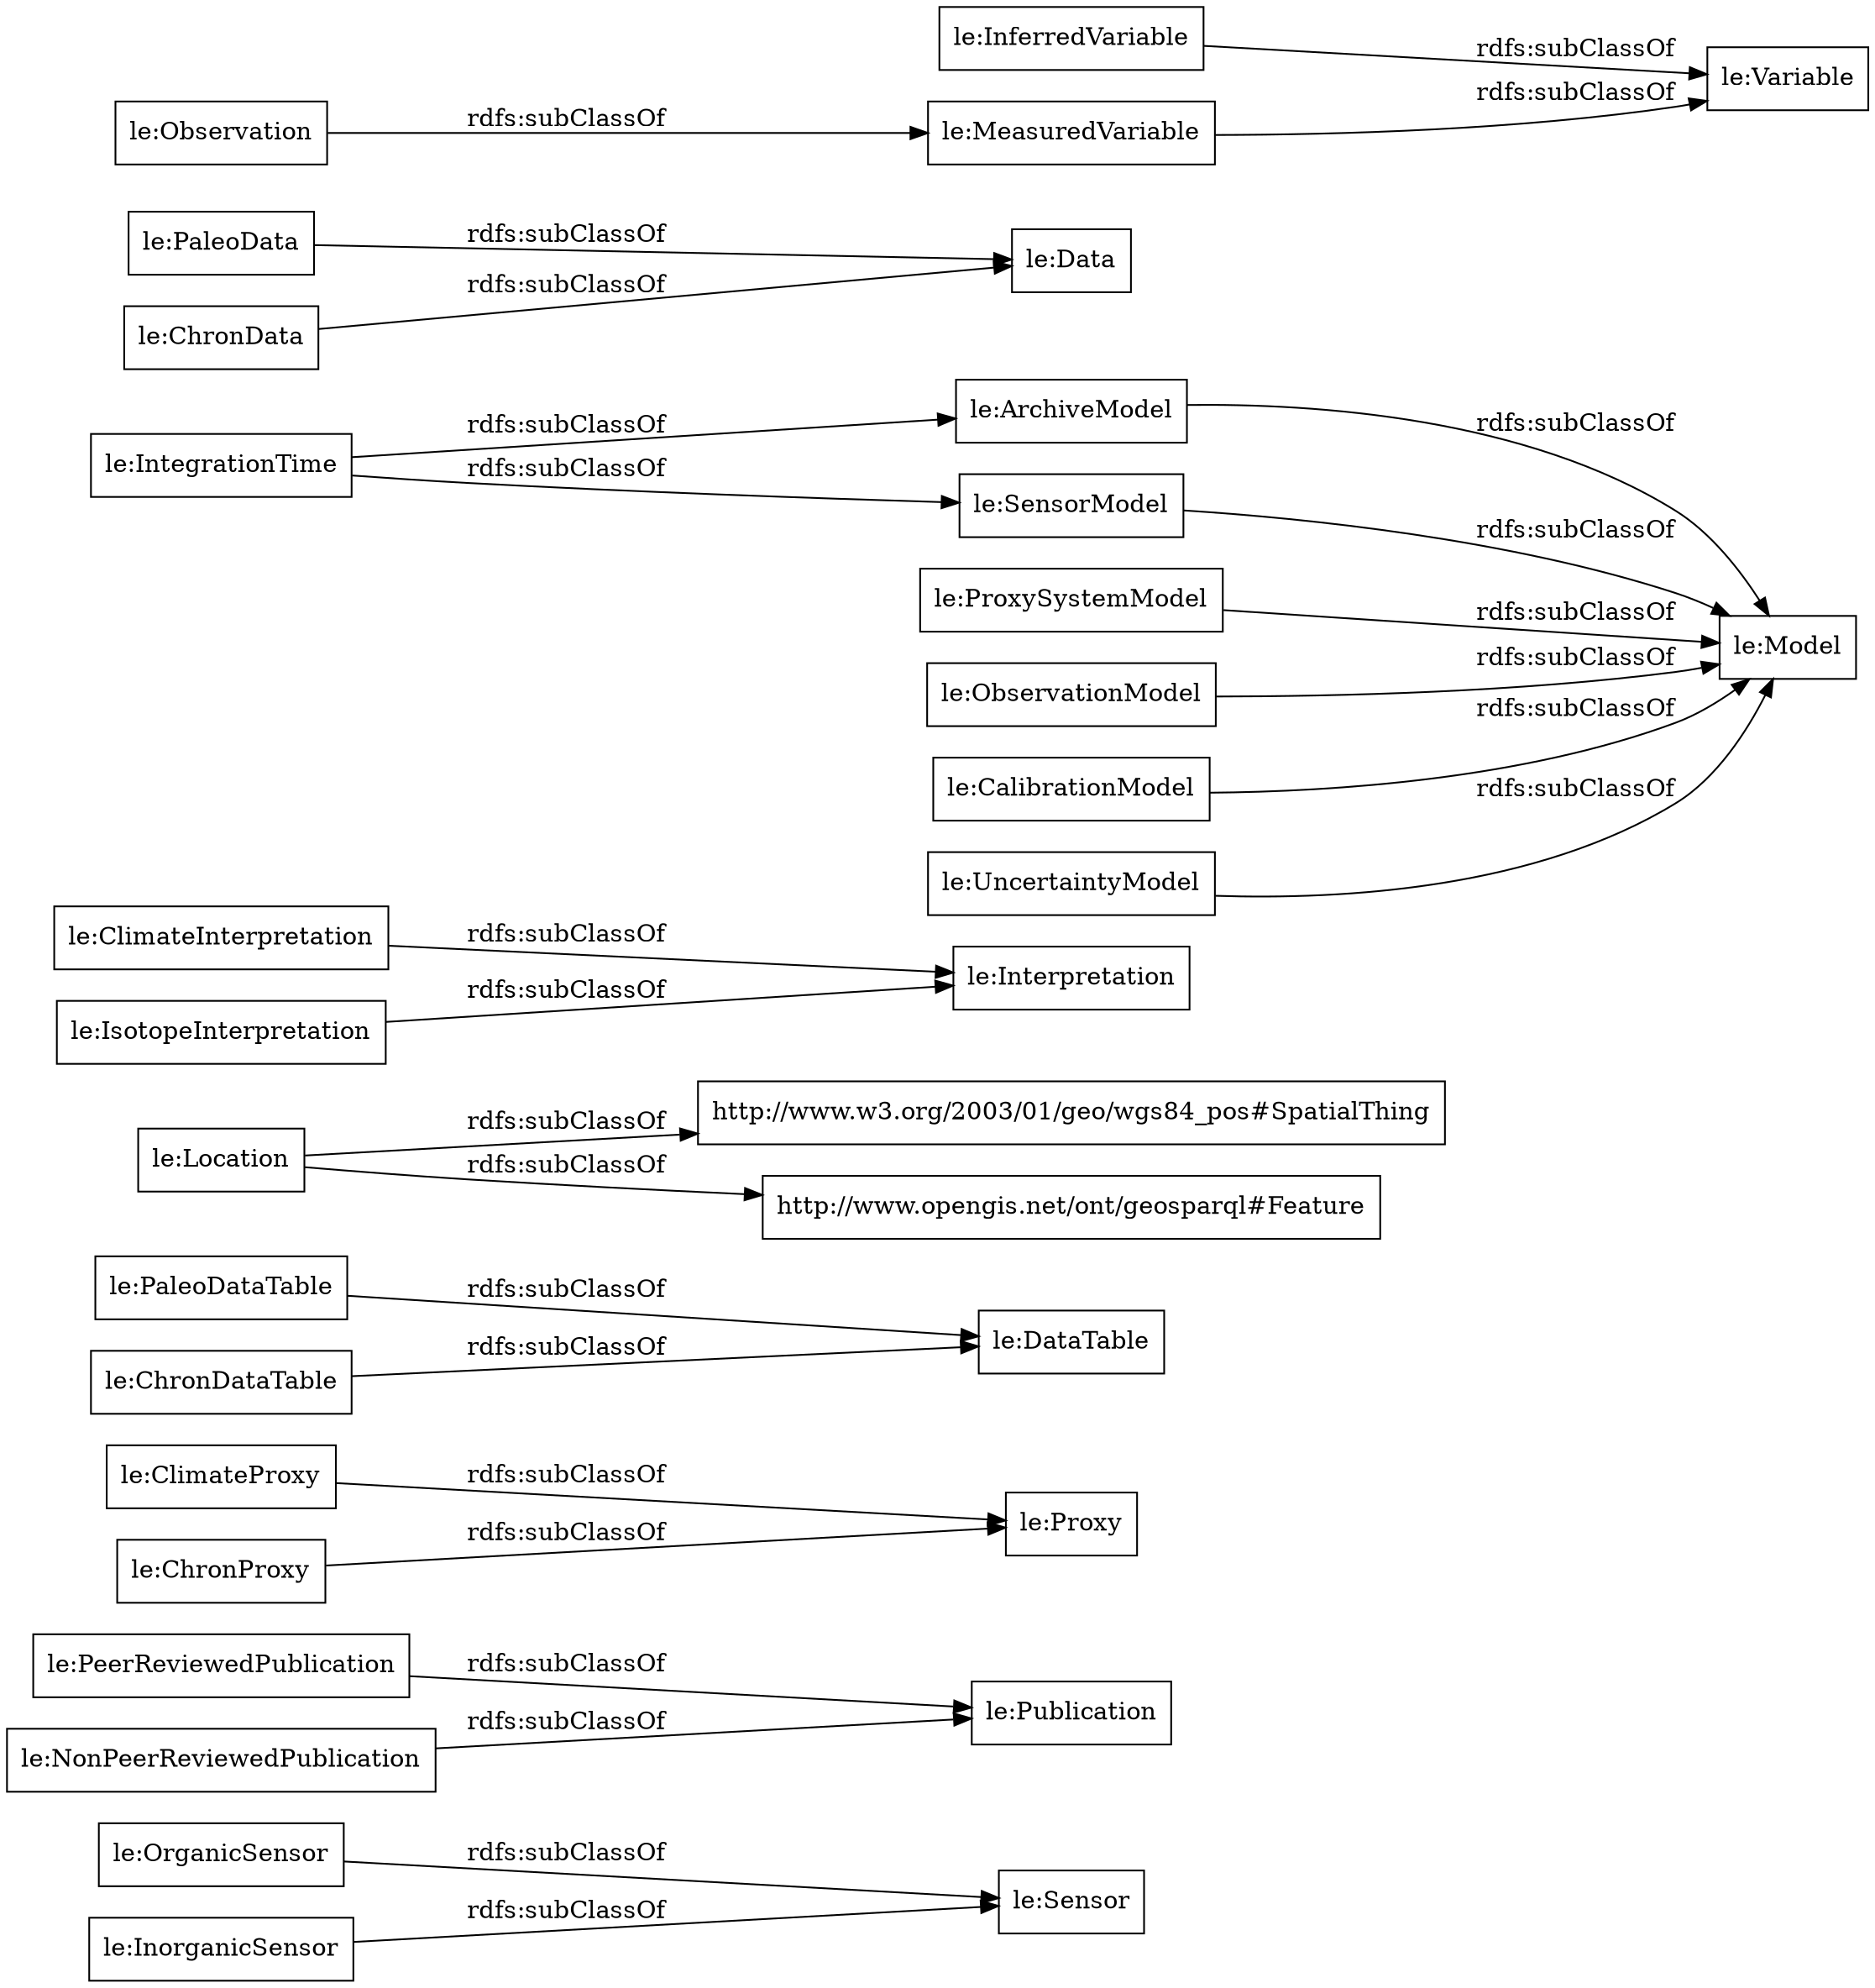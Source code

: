 digraph ar2dtool_diagram { 
rankdir=LR;
size="1000"
node [shape = rectangle, color="black"]; "le:OrganicSensor" "le:Publication" "le:ClimateProxy" "le:PaleoDataTable" "le:Location" "le:ClimateInterpretation" "le:IntegrationTime" "le:ProxySystemModel" "le:InorganicSensor" "le:PaleoData" "le:DataTable" "le:ChronDataTable" "le:IsotopeInterpretation" "le:PeerReviewedPublication" "le:ChronData" "le:MeasuredVariable" "le:ArchiveModel" "http://www.w3.org/2003/01/geo/wgs84_pos#SpatialThing" "le:Interpretation" "le:SensorModel" "le:Data" "le:ChronProxy" "le:Proxy" "le:Variable" "le:Model" "le:ObservationModel" "le:CalibrationModel" "http://www.opengis.net/ont/geosparql#Feature" "le:Sensor" "le:InferredVariable" "le:NonPeerReviewedPublication" "le:UncertaintyModel" "le:Observation" ; /*classes style*/
	"le:InferredVariable" -> "le:Variable" [ label = "rdfs:subClassOf" ];
	"le:CalibrationModel" -> "le:Model" [ label = "rdfs:subClassOf" ];
	"le:SensorModel" -> "le:Model" [ label = "rdfs:subClassOf" ];
	"le:NonPeerReviewedPublication" -> "le:Publication" [ label = "rdfs:subClassOf" ];
	"le:ProxySystemModel" -> "le:Model" [ label = "rdfs:subClassOf" ];
	"le:IsotopeInterpretation" -> "le:Interpretation" [ label = "rdfs:subClassOf" ];
	"le:Location" -> "http://www.w3.org/2003/01/geo/wgs84_pos#SpatialThing" [ label = "rdfs:subClassOf" ];
	"le:Location" -> "http://www.opengis.net/ont/geosparql#Feature" [ label = "rdfs:subClassOf" ];
	"le:ArchiveModel" -> "le:Model" [ label = "rdfs:subClassOf" ];
	"le:PeerReviewedPublication" -> "le:Publication" [ label = "rdfs:subClassOf" ];
	"le:Observation" -> "le:MeasuredVariable" [ label = "rdfs:subClassOf" ];
	"le:MeasuredVariable" -> "le:Variable" [ label = "rdfs:subClassOf" ];
	"le:PaleoDataTable" -> "le:DataTable" [ label = "rdfs:subClassOf" ];
	"le:ChronData" -> "le:Data" [ label = "rdfs:subClassOf" ];
	"le:ClimateProxy" -> "le:Proxy" [ label = "rdfs:subClassOf" ];
	"le:ObservationModel" -> "le:Model" [ label = "rdfs:subClassOf" ];
	"le:OrganicSensor" -> "le:Sensor" [ label = "rdfs:subClassOf" ];
	"le:UncertaintyModel" -> "le:Model" [ label = "rdfs:subClassOf" ];
	"le:ChronProxy" -> "le:Proxy" [ label = "rdfs:subClassOf" ];
	"le:InorganicSensor" -> "le:Sensor" [ label = "rdfs:subClassOf" ];
	"le:IntegrationTime" -> "le:SensorModel" [ label = "rdfs:subClassOf" ];
	"le:IntegrationTime" -> "le:ArchiveModel" [ label = "rdfs:subClassOf" ];
	"le:ChronDataTable" -> "le:DataTable" [ label = "rdfs:subClassOf" ];
	"le:ClimateInterpretation" -> "le:Interpretation" [ label = "rdfs:subClassOf" ];
	"le:PaleoData" -> "le:Data" [ label = "rdfs:subClassOf" ];

}
